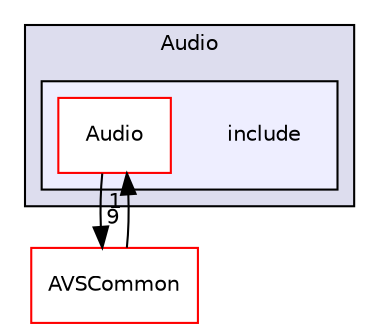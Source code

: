 digraph "/workplace/avs-device-sdk/ApplicationUtilities/Resources/Audio/include" {
  compound=true
  node [ fontsize="10", fontname="Helvetica"];
  edge [ labelfontsize="10", labelfontname="Helvetica"];
  subgraph clusterdir_3d91e97c9556b93865bb7c5dee8d4e5e {
    graph [ bgcolor="#ddddee", pencolor="black", label="Audio" fontname="Helvetica", fontsize="10", URL="dir_3d91e97c9556b93865bb7c5dee8d4e5e.html"]
  subgraph clusterdir_0fab1f71be7e23bf3bab649bfb25be86 {
    graph [ bgcolor="#eeeeff", pencolor="black", label="" URL="dir_0fab1f71be7e23bf3bab649bfb25be86.html"];
    dir_0fab1f71be7e23bf3bab649bfb25be86 [shape=plaintext label="include"];
    dir_e4daa45b0c4bfed0c6bb560c92d357d6 [shape=box label="Audio" color="red" fillcolor="white" style="filled" URL="dir_e4daa45b0c4bfed0c6bb560c92d357d6.html"];
  }
  }
  dir_13e65effb2bde530b17b3d5eefcd0266 [shape=box label="AVSCommon" fillcolor="white" style="filled" color="red" URL="dir_13e65effb2bde530b17b3d5eefcd0266.html"];
  dir_13e65effb2bde530b17b3d5eefcd0266->dir_e4daa45b0c4bfed0c6bb560c92d357d6 [headlabel="1", labeldistance=1.5 headhref="dir_000017_000130.html"];
  dir_e4daa45b0c4bfed0c6bb560c92d357d6->dir_13e65effb2bde530b17b3d5eefcd0266 [headlabel="9", labeldistance=1.5 headhref="dir_000130_000017.html"];
}
